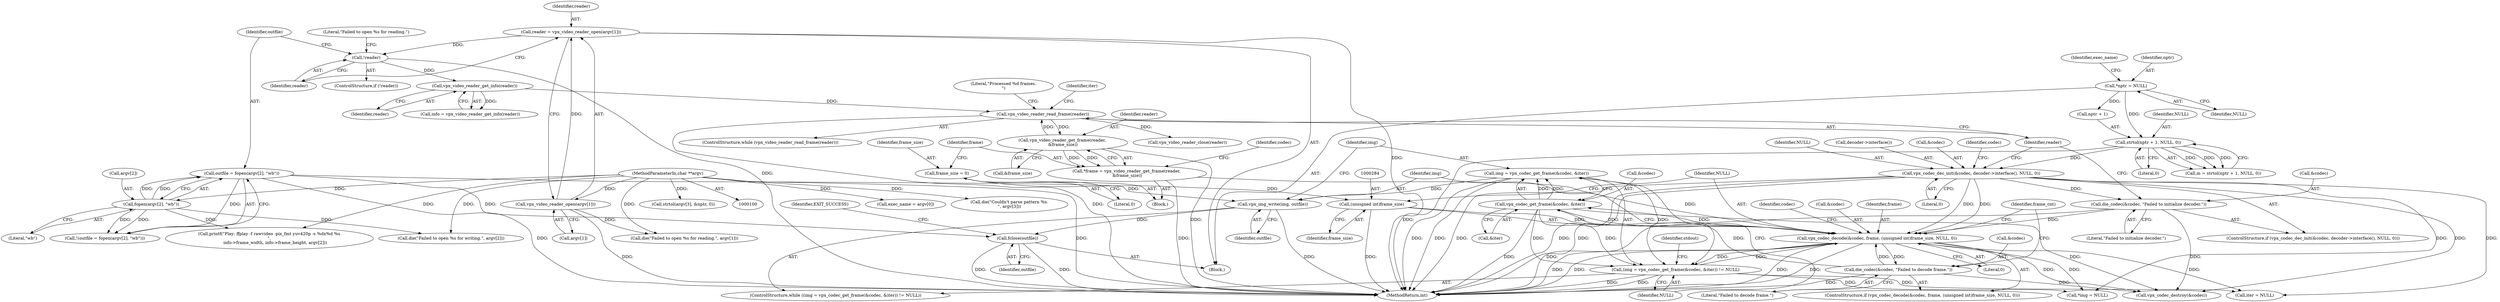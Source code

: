 digraph "0_Android_5a9753fca56f0eeb9f61e342b2fccffc364f9426_1@pointer" {
"1000335" [label="(Call,vpx_img_write(img, outfile))"];
"1000327" [label="(Call,img = vpx_codec_get_frame(&codec, &iter))"];
"1000329" [label="(Call,vpx_codec_get_frame(&codec, &iter))"];
"1000279" [label="(Call,vpx_codec_decode(&codec, frame, (unsigned int)frame_size, NULL, 0))"];
"1000250" [label="(Call,die_codec(&codec, \"Failed to initialize decoder.\"))"];
"1000244" [label="(Call,vpx_codec_dec_init(&codec, decoder->interface(), NULL, 0))"];
"1000191" [label="(Call,strtol(nptr + 1, NULL, 0))"];
"1000138" [label="(Call,*nptr = NULL)"];
"1000288" [label="(Call,die_codec(&codec, \"Failed to decode frame.\"))"];
"1000272" [label="(Call,*frame = vpx_video_reader_get_frame(reader,\n &frame_size))"];
"1000274" [label="(Call,vpx_video_reader_get_frame(reader,\n &frame_size))"];
"1000255" [label="(Call,vpx_video_reader_read_frame(reader))"];
"1000226" [label="(Call,vpx_video_reader_get_info(reader))"];
"1000159" [label="(Call,!reader)"];
"1000152" [label="(Call,reader = vpx_video_reader_open(argv[1]))"];
"1000154" [label="(Call,vpx_video_reader_open(argv[1]))"];
"1000102" [label="(MethodParameterIn,char **argv)"];
"1000283" [label="(Call,(unsigned int)frame_size)"];
"1000267" [label="(Call,frame_size = 0)"];
"1000326" [label="(Call,(img = vpx_codec_get_frame(&codec, &iter)) != NULL)"];
"1000168" [label="(Call,outfile = fopen(argv[2], \"wb\"))"];
"1000170" [label="(Call,fopen(argv[2], \"wb\"))"];
"1000369" [label="(Call,fclose(outfile))"];
"1000335" [label="(Call,vpx_img_write(img, outfile))"];
"1000161" [label="(Call,die(\"Failed to open %s for reading.\", argv[1]))"];
"1000170" [label="(Call,fopen(argv[2], \"wb\"))"];
"1000191" [label="(Call,strtol(nptr + 1, NULL, 0))"];
"1000257" [label="(Block,)"];
"1000153" [label="(Identifier,reader)"];
"1000255" [label="(Call,vpx_video_reader_read_frame(reader))"];
"1000337" [label="(Identifier,outfile)"];
"1000248" [label="(Identifier,NULL)"];
"1000154" [label="(Call,vpx_video_reader_open(argv[1]))"];
"1000373" [label="(MethodReturn,int)"];
"1000263" [label="(Call,*img = NULL)"];
"1000256" [label="(Identifier,reader)"];
"1000278" [label="(ControlStructure,if (vpx_codec_decode(&codec, frame, (unsigned int)frame_size, NULL, 0)))"];
"1000369" [label="(Call,fclose(outfile))"];
"1000285" [label="(Identifier,frame_size)"];
"1000139" [label="(Identifier,nptr)"];
"1000102" [label="(MethodParameterIn,char **argv)"];
"1000227" [label="(Identifier,reader)"];
"1000159" [label="(Call,!reader)"];
"1000356" [label="(Call,printf(\"Play: ffplay -f rawvideo -pix_fmt yuv420p -s %dx%d %s\n\",\n         info->frame_width, info->frame_height, argv[2]))"];
"1000244" [label="(Call,vpx_codec_dec_init(&codec, decoder->interface(), NULL, 0))"];
"1000141" [label="(Call,exec_name = argv[0])"];
"1000251" [label="(Call,&codec)"];
"1000328" [label="(Identifier,img)"];
"1000291" [label="(Literal,\"Failed to decode frame.\")"];
"1000367" [label="(Call,vpx_video_reader_close(reader))"];
"1000219" [label="(Call,die(\"Couldn't parse pattern %s.\n\", argv[3]))"];
"1000289" [label="(Call,&codec)"];
"1000336" [label="(Identifier,img)"];
"1000293" [label="(Identifier,frame_cnt)"];
"1000334" [label="(Identifier,NULL)"];
"1000224" [label="(Call,info = vpx_video_reader_get_info(reader))"];
"1000267" [label="(Call,frame_size = 0)"];
"1000346" [label="(Literal,\"Processed %d frames.\n\")"];
"1000167" [label="(Call,!(outfile = fopen(argv[2], \"wb\")))"];
"1000192" [label="(Call,nptr + 1)"];
"1000226" [label="(Call,vpx_video_reader_get_info(reader))"];
"1000325" [label="(ControlStructure,while ((img = vpx_codec_get_frame(&codec, &iter)) != NULL))"];
"1000332" [label="(Call,&iter)"];
"1000283" [label="(Call,(unsigned int)frame_size)"];
"1000329" [label="(Call,vpx_codec_get_frame(&codec, &iter))"];
"1000171" [label="(Call,argv[2])"];
"1000243" [label="(ControlStructure,if (vpx_codec_dec_init(&codec, decoder->interface(), NULL, 0)))"];
"1000290" [label="(Identifier,codec)"];
"1000175" [label="(Call,die(\"Failed to open %s for writing.\", argv[2]))"];
"1000249" [label="(Literal,0)"];
"1000247" [label="(Call,decoder->interface())"];
"1000327" [label="(Call,img = vpx_codec_get_frame(&codec, &iter))"];
"1000174" [label="(Literal,\"wb\")"];
"1000196" [label="(Literal,0)"];
"1000160" [label="(Identifier,reader)"];
"1000253" [label="(Literal,\"Failed to initialize decoder.\")"];
"1000195" [label="(Identifier,NULL)"];
"1000182" [label="(Call,strtol(argv[3], &nptr, 0))"];
"1000279" [label="(Call,vpx_codec_decode(&codec, frame, (unsigned int)frame_size, NULL, 0))"];
"1000250" [label="(Call,die_codec(&codec, \"Failed to initialize decoder.\"))"];
"1000189" [label="(Call,m = strtol(nptr + 1, NULL, 0))"];
"1000280" [label="(Call,&codec)"];
"1000330" [label="(Call,&codec)"];
"1000281" [label="(Identifier,codec)"];
"1000260" [label="(Identifier,iter)"];
"1000162" [label="(Literal,\"Failed to open %s for reading.\")"];
"1000142" [label="(Identifier,exec_name)"];
"1000288" [label="(Call,die_codec(&codec, \"Failed to decode frame.\"))"];
"1000169" [label="(Identifier,outfile)"];
"1000282" [label="(Identifier,frame)"];
"1000349" [label="(Call,vpx_codec_destroy(&codec))"];
"1000268" [label="(Identifier,frame_size)"];
"1000274" [label="(Call,vpx_video_reader_get_frame(reader,\n &frame_size))"];
"1000138" [label="(Call,*nptr = NULL)"];
"1000275" [label="(Identifier,reader)"];
"1000273" [label="(Identifier,frame)"];
"1000155" [label="(Call,argv[1])"];
"1000254" [label="(ControlStructure,while (vpx_video_reader_read_frame(reader)))"];
"1000286" [label="(Identifier,NULL)"];
"1000245" [label="(Call,&codec)"];
"1000372" [label="(Identifier,EXIT_SUCCESS)"];
"1000272" [label="(Call,*frame = vpx_video_reader_get_frame(reader,\n &frame_size))"];
"1000269" [label="(Literal,0)"];
"1000287" [label="(Literal,0)"];
"1000158" [label="(ControlStructure,if (!reader))"];
"1000152" [label="(Call,reader = vpx_video_reader_open(argv[1]))"];
"1000370" [label="(Identifier,outfile)"];
"1000103" [label="(Block,)"];
"1000344" [label="(Identifier,stdout)"];
"1000259" [label="(Call,iter = NULL)"];
"1000252" [label="(Identifier,codec)"];
"1000140" [label="(Identifier,NULL)"];
"1000276" [label="(Call,&frame_size)"];
"1000168" [label="(Call,outfile = fopen(argv[2], \"wb\"))"];
"1000326" [label="(Call,(img = vpx_codec_get_frame(&codec, &iter)) != NULL)"];
"1000335" -> "1000325"  [label="AST: "];
"1000335" -> "1000337"  [label="CFG: "];
"1000336" -> "1000335"  [label="AST: "];
"1000337" -> "1000335"  [label="AST: "];
"1000328" -> "1000335"  [label="CFG: "];
"1000335" -> "1000373"  [label="DDG: "];
"1000327" -> "1000335"  [label="DDG: "];
"1000168" -> "1000335"  [label="DDG: "];
"1000335" -> "1000369"  [label="DDG: "];
"1000327" -> "1000326"  [label="AST: "];
"1000327" -> "1000329"  [label="CFG: "];
"1000328" -> "1000327"  [label="AST: "];
"1000329" -> "1000327"  [label="AST: "];
"1000334" -> "1000327"  [label="CFG: "];
"1000327" -> "1000373"  [label="DDG: "];
"1000327" -> "1000373"  [label="DDG: "];
"1000327" -> "1000326"  [label="DDG: "];
"1000329" -> "1000327"  [label="DDG: "];
"1000329" -> "1000327"  [label="DDG: "];
"1000329" -> "1000332"  [label="CFG: "];
"1000330" -> "1000329"  [label="AST: "];
"1000332" -> "1000329"  [label="AST: "];
"1000329" -> "1000373"  [label="DDG: "];
"1000329" -> "1000279"  [label="DDG: "];
"1000329" -> "1000326"  [label="DDG: "];
"1000329" -> "1000326"  [label="DDG: "];
"1000279" -> "1000329"  [label="DDG: "];
"1000288" -> "1000329"  [label="DDG: "];
"1000329" -> "1000349"  [label="DDG: "];
"1000279" -> "1000278"  [label="AST: "];
"1000279" -> "1000287"  [label="CFG: "];
"1000280" -> "1000279"  [label="AST: "];
"1000282" -> "1000279"  [label="AST: "];
"1000283" -> "1000279"  [label="AST: "];
"1000286" -> "1000279"  [label="AST: "];
"1000287" -> "1000279"  [label="AST: "];
"1000290" -> "1000279"  [label="CFG: "];
"1000293" -> "1000279"  [label="CFG: "];
"1000279" -> "1000373"  [label="DDG: "];
"1000279" -> "1000373"  [label="DDG: "];
"1000279" -> "1000373"  [label="DDG: "];
"1000279" -> "1000373"  [label="DDG: "];
"1000279" -> "1000259"  [label="DDG: "];
"1000279" -> "1000263"  [label="DDG: "];
"1000250" -> "1000279"  [label="DDG: "];
"1000288" -> "1000279"  [label="DDG: "];
"1000244" -> "1000279"  [label="DDG: "];
"1000244" -> "1000279"  [label="DDG: "];
"1000272" -> "1000279"  [label="DDG: "];
"1000283" -> "1000279"  [label="DDG: "];
"1000326" -> "1000279"  [label="DDG: "];
"1000279" -> "1000288"  [label="DDG: "];
"1000279" -> "1000326"  [label="DDG: "];
"1000279" -> "1000349"  [label="DDG: "];
"1000250" -> "1000243"  [label="AST: "];
"1000250" -> "1000253"  [label="CFG: "];
"1000251" -> "1000250"  [label="AST: "];
"1000253" -> "1000250"  [label="AST: "];
"1000256" -> "1000250"  [label="CFG: "];
"1000250" -> "1000373"  [label="DDG: "];
"1000244" -> "1000250"  [label="DDG: "];
"1000250" -> "1000349"  [label="DDG: "];
"1000244" -> "1000243"  [label="AST: "];
"1000244" -> "1000249"  [label="CFG: "];
"1000245" -> "1000244"  [label="AST: "];
"1000247" -> "1000244"  [label="AST: "];
"1000248" -> "1000244"  [label="AST: "];
"1000249" -> "1000244"  [label="AST: "];
"1000252" -> "1000244"  [label="CFG: "];
"1000256" -> "1000244"  [label="CFG: "];
"1000244" -> "1000373"  [label="DDG: "];
"1000244" -> "1000373"  [label="DDG: "];
"1000244" -> "1000373"  [label="DDG: "];
"1000191" -> "1000244"  [label="DDG: "];
"1000244" -> "1000259"  [label="DDG: "];
"1000244" -> "1000263"  [label="DDG: "];
"1000244" -> "1000349"  [label="DDG: "];
"1000191" -> "1000189"  [label="AST: "];
"1000191" -> "1000196"  [label="CFG: "];
"1000192" -> "1000191"  [label="AST: "];
"1000195" -> "1000191"  [label="AST: "];
"1000196" -> "1000191"  [label="AST: "];
"1000189" -> "1000191"  [label="CFG: "];
"1000191" -> "1000373"  [label="DDG: "];
"1000191" -> "1000189"  [label="DDG: "];
"1000191" -> "1000189"  [label="DDG: "];
"1000191" -> "1000189"  [label="DDG: "];
"1000138" -> "1000191"  [label="DDG: "];
"1000138" -> "1000103"  [label="AST: "];
"1000138" -> "1000140"  [label="CFG: "];
"1000139" -> "1000138"  [label="AST: "];
"1000140" -> "1000138"  [label="AST: "];
"1000142" -> "1000138"  [label="CFG: "];
"1000138" -> "1000192"  [label="DDG: "];
"1000288" -> "1000278"  [label="AST: "];
"1000288" -> "1000291"  [label="CFG: "];
"1000289" -> "1000288"  [label="AST: "];
"1000291" -> "1000288"  [label="AST: "];
"1000293" -> "1000288"  [label="CFG: "];
"1000288" -> "1000373"  [label="DDG: "];
"1000288" -> "1000349"  [label="DDG: "];
"1000272" -> "1000257"  [label="AST: "];
"1000272" -> "1000274"  [label="CFG: "];
"1000273" -> "1000272"  [label="AST: "];
"1000274" -> "1000272"  [label="AST: "];
"1000281" -> "1000272"  [label="CFG: "];
"1000272" -> "1000373"  [label="DDG: "];
"1000274" -> "1000272"  [label="DDG: "];
"1000274" -> "1000272"  [label="DDG: "];
"1000274" -> "1000276"  [label="CFG: "];
"1000275" -> "1000274"  [label="AST: "];
"1000276" -> "1000274"  [label="AST: "];
"1000274" -> "1000373"  [label="DDG: "];
"1000274" -> "1000255"  [label="DDG: "];
"1000255" -> "1000274"  [label="DDG: "];
"1000255" -> "1000254"  [label="AST: "];
"1000255" -> "1000256"  [label="CFG: "];
"1000256" -> "1000255"  [label="AST: "];
"1000260" -> "1000255"  [label="CFG: "];
"1000346" -> "1000255"  [label="CFG: "];
"1000255" -> "1000373"  [label="DDG: "];
"1000226" -> "1000255"  [label="DDG: "];
"1000255" -> "1000367"  [label="DDG: "];
"1000226" -> "1000224"  [label="AST: "];
"1000226" -> "1000227"  [label="CFG: "];
"1000227" -> "1000226"  [label="AST: "];
"1000224" -> "1000226"  [label="CFG: "];
"1000226" -> "1000224"  [label="DDG: "];
"1000159" -> "1000226"  [label="DDG: "];
"1000159" -> "1000158"  [label="AST: "];
"1000159" -> "1000160"  [label="CFG: "];
"1000160" -> "1000159"  [label="AST: "];
"1000162" -> "1000159"  [label="CFG: "];
"1000169" -> "1000159"  [label="CFG: "];
"1000159" -> "1000373"  [label="DDG: "];
"1000152" -> "1000159"  [label="DDG: "];
"1000152" -> "1000103"  [label="AST: "];
"1000152" -> "1000154"  [label="CFG: "];
"1000153" -> "1000152"  [label="AST: "];
"1000154" -> "1000152"  [label="AST: "];
"1000160" -> "1000152"  [label="CFG: "];
"1000152" -> "1000373"  [label="DDG: "];
"1000154" -> "1000152"  [label="DDG: "];
"1000154" -> "1000155"  [label="CFG: "];
"1000155" -> "1000154"  [label="AST: "];
"1000154" -> "1000373"  [label="DDG: "];
"1000102" -> "1000154"  [label="DDG: "];
"1000154" -> "1000161"  [label="DDG: "];
"1000102" -> "1000100"  [label="AST: "];
"1000102" -> "1000373"  [label="DDG: "];
"1000102" -> "1000141"  [label="DDG: "];
"1000102" -> "1000161"  [label="DDG: "];
"1000102" -> "1000170"  [label="DDG: "];
"1000102" -> "1000175"  [label="DDG: "];
"1000102" -> "1000182"  [label="DDG: "];
"1000102" -> "1000219"  [label="DDG: "];
"1000102" -> "1000356"  [label="DDG: "];
"1000283" -> "1000285"  [label="CFG: "];
"1000284" -> "1000283"  [label="AST: "];
"1000285" -> "1000283"  [label="AST: "];
"1000286" -> "1000283"  [label="CFG: "];
"1000283" -> "1000373"  [label="DDG: "];
"1000267" -> "1000283"  [label="DDG: "];
"1000267" -> "1000257"  [label="AST: "];
"1000267" -> "1000269"  [label="CFG: "];
"1000268" -> "1000267"  [label="AST: "];
"1000269" -> "1000267"  [label="AST: "];
"1000273" -> "1000267"  [label="CFG: "];
"1000326" -> "1000325"  [label="AST: "];
"1000326" -> "1000334"  [label="CFG: "];
"1000334" -> "1000326"  [label="AST: "];
"1000336" -> "1000326"  [label="CFG: "];
"1000344" -> "1000326"  [label="CFG: "];
"1000326" -> "1000373"  [label="DDG: "];
"1000326" -> "1000373"  [label="DDG: "];
"1000326" -> "1000259"  [label="DDG: "];
"1000326" -> "1000263"  [label="DDG: "];
"1000168" -> "1000167"  [label="AST: "];
"1000168" -> "1000170"  [label="CFG: "];
"1000169" -> "1000168"  [label="AST: "];
"1000170" -> "1000168"  [label="AST: "];
"1000167" -> "1000168"  [label="CFG: "];
"1000168" -> "1000373"  [label="DDG: "];
"1000168" -> "1000167"  [label="DDG: "];
"1000170" -> "1000168"  [label="DDG: "];
"1000170" -> "1000168"  [label="DDG: "];
"1000168" -> "1000369"  [label="DDG: "];
"1000170" -> "1000174"  [label="CFG: "];
"1000171" -> "1000170"  [label="AST: "];
"1000174" -> "1000170"  [label="AST: "];
"1000170" -> "1000167"  [label="DDG: "];
"1000170" -> "1000167"  [label="DDG: "];
"1000170" -> "1000175"  [label="DDG: "];
"1000170" -> "1000356"  [label="DDG: "];
"1000369" -> "1000103"  [label="AST: "];
"1000369" -> "1000370"  [label="CFG: "];
"1000370" -> "1000369"  [label="AST: "];
"1000372" -> "1000369"  [label="CFG: "];
"1000369" -> "1000373"  [label="DDG: "];
"1000369" -> "1000373"  [label="DDG: "];
}
